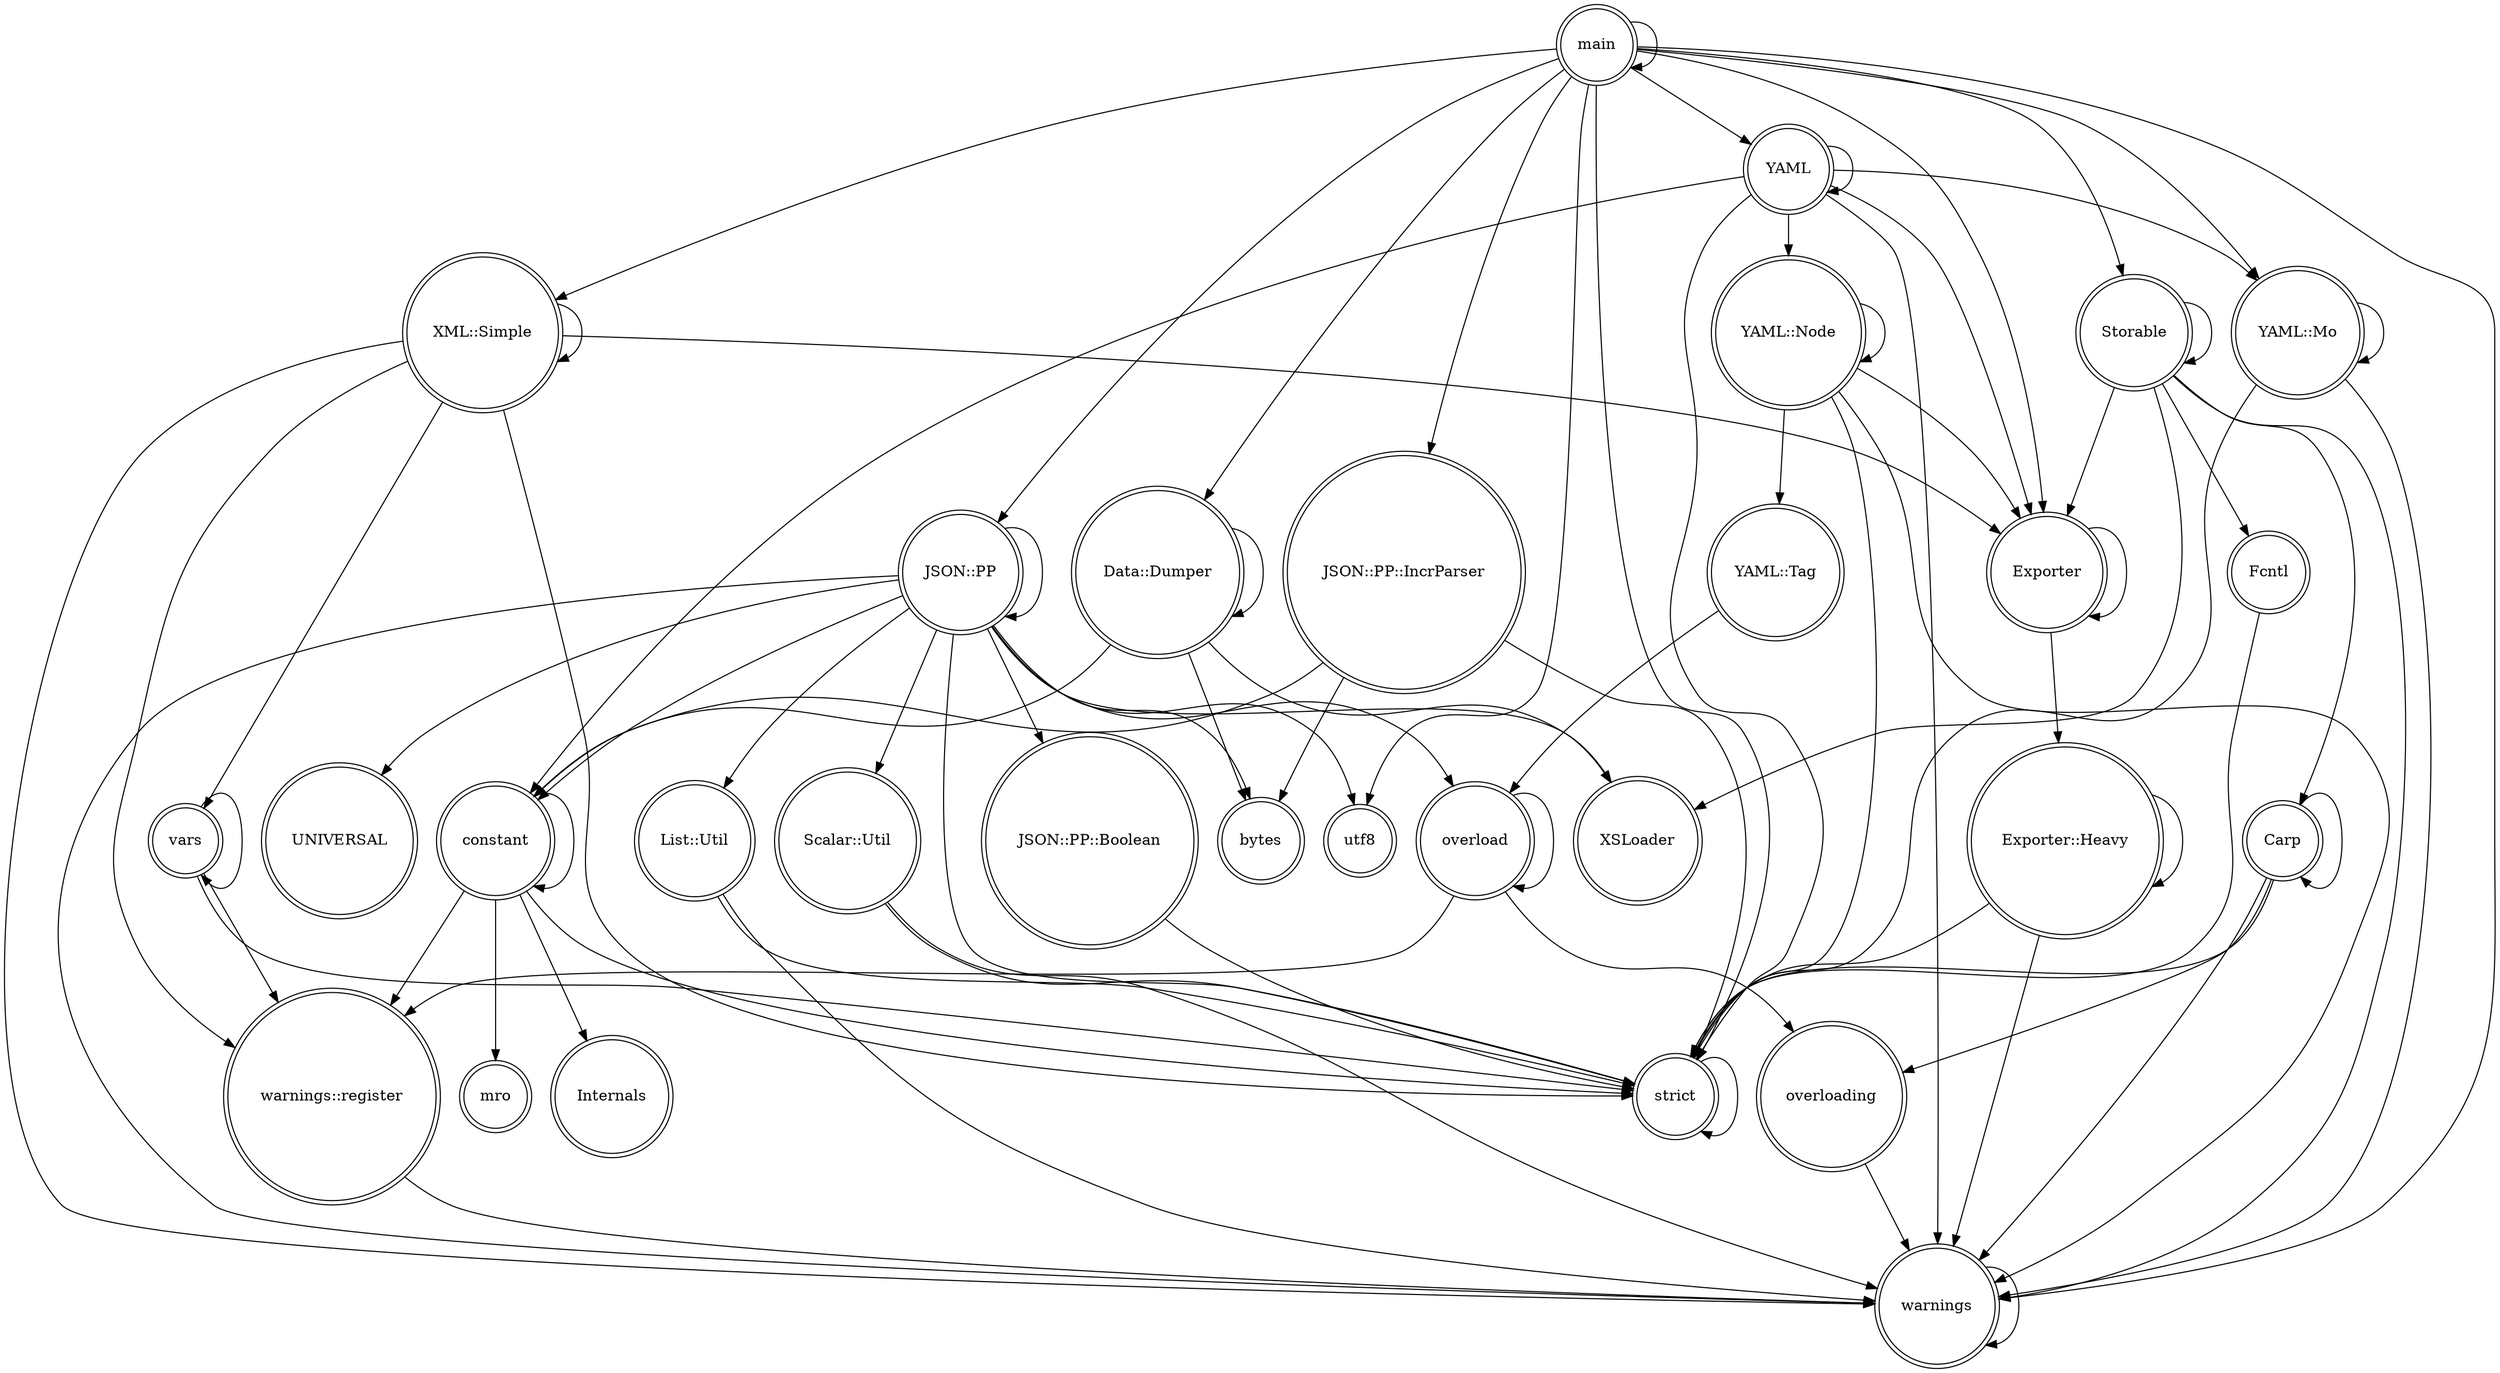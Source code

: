 digraph {
graph [overlap=false]
node [shape=doublecircle];
"YAML" -> "YAML::Node";
"warnings::register" -> "warnings";
"JSON::PP" -> "overload";
"Exporter::Heavy" -> "Exporter::Heavy";
"JSON::PP" -> "constant";
"Exporter" -> "Exporter";
"YAML::Node" -> "YAML::Tag";
"main" -> "JSON::PP";
"XML::Simple" -> "XML::Simple";
"Data::Dumper" -> "bytes";
"JSON::PP" -> "Scalar::Util";
"warnings" -> "warnings";
"Storable" -> "warnings";
"main" -> "strict";
"Storable" -> "Exporter";
"main" -> "Data::Dumper";
"Data::Dumper" -> "Data::Dumper";
"constant" -> "constant";
"XML::Simple" -> "Exporter";
"main" -> "JSON::PP::IncrParser";
"YAML::Node" -> "YAML::Node";
"JSON::PP" -> "strict";
"Fcntl" -> "strict";
"Carp" -> "Carp";
"XML::Simple" -> "strict";
"constant" -> "Internals";
"JSON::PP::IncrParser" -> "constant";
"Scalar::Util" -> "strict";
"JSON::PP::IncrParser" -> "bytes";
"Scalar::Util" -> "warnings";
"JSON::PP" -> "warnings";
"constant" -> "mro";
"YAML::Mo" -> "warnings";
"XML::Simple" -> "warnings";
"Exporter::Heavy" -> "warnings";
"YAML" -> "YAML";
"JSON::PP" -> "XSLoader";
"main" -> "Exporter";
"List::Util" -> "warnings";
"JSON::PP" -> "List::Util";
"strict" -> "strict";
"Carp" -> "overloading";
"YAML::Mo" -> "strict";
"YAML" -> "constant";
"main" -> "Storable";
"JSON::PP" -> "JSON::PP";
"JSON::PP::Boolean" -> "strict";
"Data::Dumper" -> "XSLoader";
"JSON::PP" -> "UNIVERSAL";
"Storable" -> "Fcntl";
"XML::Simple" -> "vars";
"List::Util" -> "strict";
"YAML::Node" -> "warnings";
"JSON::PP" -> "bytes";
"YAML" -> "YAML::Mo";
"overload" -> "warnings::register";
"main" -> "warnings";
"vars" -> "vars";
"vars" -> "strict";
"Storable" -> "Storable";
"Exporter::Heavy" -> "strict";
"main" -> "utf8";
"main" -> "main";
"overload" -> "overloading";
"YAML::Mo" -> "YAML::Mo";
"YAML::Tag" -> "overload";
"JSON::PP" -> "utf8";
"vars" -> "warnings::register";
"JSON::PP" -> "JSON::PP::Boolean";
"constant" -> "warnings::register";
"Exporter" -> "Exporter::Heavy";
"YAML" -> "strict";
"Carp" -> "warnings";
"constant" -> "strict";
"main" -> "YAML::Mo";
"YAML::Node" -> "Exporter";
"Storable" -> "Carp";
"main" -> "XML::Simple";
"YAML" -> "warnings";
"Carp" -> "strict";
"overloading" -> "warnings";
"YAML" -> "Exporter";
"Data::Dumper" -> "constant";
"main" -> "YAML";
"overload" -> "overload";
"JSON::PP::IncrParser" -> "strict";
"Storable" -> "XSLoader";
"XML::Simple" -> "warnings::register";
"YAML::Node" -> "strict";
}

